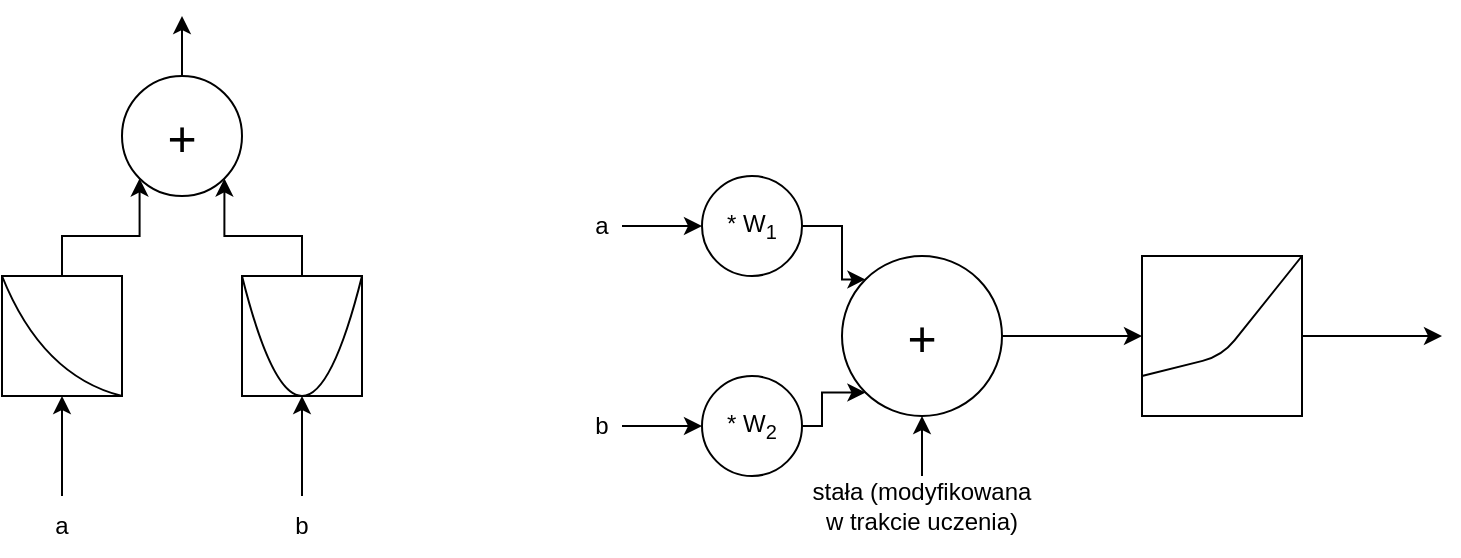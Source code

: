 <mxfile version="26.1.1">
  <diagram name="Strona-1" id="W2Uw6JWR4Iz0eQvfbO3c">
    <mxGraphModel dx="794" dy="470" grid="1" gridSize="10" guides="1" tooltips="1" connect="1" arrows="1" fold="1" page="1" pageScale="1" pageWidth="827" pageHeight="1169" math="0" shadow="0">
      <root>
        <mxCell id="0" />
        <mxCell id="1" parent="0" />
        <mxCell id="blJOc6ZVmE2_h9W8j0Kh-1" style="edgeStyle=orthogonalEdgeStyle;rounded=0;orthogonalLoop=1;jettySize=auto;html=1;exitX=0.5;exitY=0;exitDx=0;exitDy=0;" parent="1" source="blJOc6ZVmE2_h9W8j0Kh-2" edge="1">
          <mxGeometry relative="1" as="geometry">
            <mxPoint x="140" y="30" as="targetPoint" />
          </mxGeometry>
        </mxCell>
        <mxCell id="blJOc6ZVmE2_h9W8j0Kh-2" value="&lt;font style=&quot;font-size: 25px;&quot;&gt;+&lt;/font&gt;" style="ellipse;whiteSpace=wrap;html=1;aspect=fixed;" parent="1" vertex="1">
          <mxGeometry x="110" y="60" width="60" height="60" as="geometry" />
        </mxCell>
        <mxCell id="blJOc6ZVmE2_h9W8j0Kh-3" style="edgeStyle=orthogonalEdgeStyle;rounded=0;orthogonalLoop=1;jettySize=auto;html=1;exitX=0.5;exitY=0;exitDx=0;exitDy=0;entryX=0;entryY=1;entryDx=0;entryDy=0;" parent="1" source="blJOc6ZVmE2_h9W8j0Kh-4" target="blJOc6ZVmE2_h9W8j0Kh-2" edge="1">
          <mxGeometry relative="1" as="geometry" />
        </mxCell>
        <mxCell id="blJOc6ZVmE2_h9W8j0Kh-4" value="" style="rounded=0;whiteSpace=wrap;html=1;" parent="1" vertex="1">
          <mxGeometry x="50" y="160" width="60" height="60" as="geometry" />
        </mxCell>
        <mxCell id="blJOc6ZVmE2_h9W8j0Kh-5" style="edgeStyle=orthogonalEdgeStyle;rounded=0;orthogonalLoop=1;jettySize=auto;html=1;exitX=0.5;exitY=0;exitDx=0;exitDy=0;entryX=1;entryY=1;entryDx=0;entryDy=0;" parent="1" source="blJOc6ZVmE2_h9W8j0Kh-6" target="blJOc6ZVmE2_h9W8j0Kh-2" edge="1">
          <mxGeometry relative="1" as="geometry" />
        </mxCell>
        <mxCell id="blJOc6ZVmE2_h9W8j0Kh-6" value="" style="rounded=0;whiteSpace=wrap;html=1;" parent="1" vertex="1">
          <mxGeometry x="170" y="160" width="60" height="60" as="geometry" />
        </mxCell>
        <mxCell id="blJOc6ZVmE2_h9W8j0Kh-7" style="edgeStyle=orthogonalEdgeStyle;rounded=0;orthogonalLoop=1;jettySize=auto;html=1;exitX=0.5;exitY=0;exitDx=0;exitDy=0;" parent="1" source="blJOc6ZVmE2_h9W8j0Kh-8" target="blJOc6ZVmE2_h9W8j0Kh-4" edge="1">
          <mxGeometry relative="1" as="geometry" />
        </mxCell>
        <mxCell id="blJOc6ZVmE2_h9W8j0Kh-8" value="a" style="text;html=1;align=center;verticalAlign=middle;whiteSpace=wrap;rounded=0;" parent="1" vertex="1">
          <mxGeometry x="50" y="270" width="60" height="30" as="geometry" />
        </mxCell>
        <mxCell id="blJOc6ZVmE2_h9W8j0Kh-9" style="edgeStyle=orthogonalEdgeStyle;rounded=0;orthogonalLoop=1;jettySize=auto;html=1;exitX=0.5;exitY=0;exitDx=0;exitDy=0;entryX=0.5;entryY=1;entryDx=0;entryDy=0;" parent="1" source="blJOc6ZVmE2_h9W8j0Kh-10" target="blJOc6ZVmE2_h9W8j0Kh-6" edge="1">
          <mxGeometry relative="1" as="geometry" />
        </mxCell>
        <mxCell id="blJOc6ZVmE2_h9W8j0Kh-10" value="b" style="text;html=1;align=center;verticalAlign=middle;whiteSpace=wrap;rounded=0;" parent="1" vertex="1">
          <mxGeometry x="170" y="270" width="60" height="30" as="geometry" />
        </mxCell>
        <mxCell id="blJOc6ZVmE2_h9W8j0Kh-11" value="" style="endArrow=none;html=1;rounded=0;exitX=0;exitY=0;exitDx=0;exitDy=0;entryX=1;entryY=1;entryDx=0;entryDy=0;curved=1;" parent="1" source="blJOc6ZVmE2_h9W8j0Kh-4" target="blJOc6ZVmE2_h9W8j0Kh-4" edge="1">
          <mxGeometry width="50" height="50" relative="1" as="geometry">
            <mxPoint x="220" y="230" as="sourcePoint" />
            <mxPoint x="270" y="180" as="targetPoint" />
            <Array as="points">
              <mxPoint x="70" y="210" />
            </Array>
          </mxGeometry>
        </mxCell>
        <mxCell id="blJOc6ZVmE2_h9W8j0Kh-12" value="" style="endArrow=none;html=1;rounded=0;exitX=0;exitY=0;exitDx=0;exitDy=0;entryX=1;entryY=0;entryDx=0;entryDy=0;curved=1;" parent="1" source="blJOc6ZVmE2_h9W8j0Kh-6" target="blJOc6ZVmE2_h9W8j0Kh-6" edge="1">
          <mxGeometry width="50" height="50" relative="1" as="geometry">
            <mxPoint x="220" y="230" as="sourcePoint" />
            <mxPoint x="270" y="180" as="targetPoint" />
            <Array as="points">
              <mxPoint x="200" y="280" />
            </Array>
          </mxGeometry>
        </mxCell>
        <mxCell id="xRAIHe_LRGJNetKWOni5-21" style="edgeStyle=orthogonalEdgeStyle;rounded=0;orthogonalLoop=1;jettySize=auto;html=1;exitX=1;exitY=0.5;exitDx=0;exitDy=0;entryX=0;entryY=0.5;entryDx=0;entryDy=0;" edge="1" parent="1" source="xRAIHe_LRGJNetKWOni5-1" target="xRAIHe_LRGJNetKWOni5-19">
          <mxGeometry relative="1" as="geometry" />
        </mxCell>
        <mxCell id="xRAIHe_LRGJNetKWOni5-1" value="&lt;font style=&quot;font-size: 25px;&quot;&gt;+&lt;/font&gt;" style="ellipse;whiteSpace=wrap;html=1;aspect=fixed;" vertex="1" parent="1">
          <mxGeometry x="470" y="150" width="80" height="80" as="geometry" />
        </mxCell>
        <mxCell id="xRAIHe_LRGJNetKWOni5-2" value="a" style="text;html=1;align=center;verticalAlign=middle;whiteSpace=wrap;rounded=0;" vertex="1" parent="1">
          <mxGeometry x="340" y="120" width="20" height="30" as="geometry" />
        </mxCell>
        <mxCell id="xRAIHe_LRGJNetKWOni5-7" style="edgeStyle=orthogonalEdgeStyle;rounded=0;orthogonalLoop=1;jettySize=auto;html=1;exitX=1;exitY=0.5;exitDx=0;exitDy=0;entryX=0;entryY=0;entryDx=0;entryDy=0;" edge="1" parent="1" source="xRAIHe_LRGJNetKWOni5-11" target="xRAIHe_LRGJNetKWOni5-1">
          <mxGeometry relative="1" as="geometry" />
        </mxCell>
        <mxCell id="xRAIHe_LRGJNetKWOni5-10" style="edgeStyle=orthogonalEdgeStyle;rounded=0;orthogonalLoop=1;jettySize=auto;html=1;exitX=0.5;exitY=0;exitDx=0;exitDy=0;entryX=0.5;entryY=1;entryDx=0;entryDy=0;" edge="1" parent="1" source="xRAIHe_LRGJNetKWOni5-9" target="xRAIHe_LRGJNetKWOni5-1">
          <mxGeometry relative="1" as="geometry" />
        </mxCell>
        <mxCell id="xRAIHe_LRGJNetKWOni5-9" value="stała (modyfikowana w trakcie uczenia)" style="text;html=1;align=center;verticalAlign=middle;whiteSpace=wrap;rounded=0;" vertex="1" parent="1">
          <mxGeometry x="450" y="260" width="120" height="30" as="geometry" />
        </mxCell>
        <mxCell id="xRAIHe_LRGJNetKWOni5-12" value="" style="edgeStyle=orthogonalEdgeStyle;rounded=0;orthogonalLoop=1;jettySize=auto;html=1;exitX=1;exitY=0.5;exitDx=0;exitDy=0;entryX=0;entryY=0.5;entryDx=0;entryDy=0;" edge="1" parent="1" source="xRAIHe_LRGJNetKWOni5-2" target="xRAIHe_LRGJNetKWOni5-11">
          <mxGeometry relative="1" as="geometry">
            <mxPoint x="400" y="145" as="sourcePoint" />
            <mxPoint x="482" y="162" as="targetPoint" />
          </mxGeometry>
        </mxCell>
        <mxCell id="xRAIHe_LRGJNetKWOni5-11" value="* W&lt;sub&gt;1&lt;/sub&gt;" style="ellipse;whiteSpace=wrap;html=1;aspect=fixed;" vertex="1" parent="1">
          <mxGeometry x="400" y="110" width="50" height="50" as="geometry" />
        </mxCell>
        <mxCell id="xRAIHe_LRGJNetKWOni5-13" value="b" style="text;html=1;align=center;verticalAlign=middle;whiteSpace=wrap;rounded=0;" vertex="1" parent="1">
          <mxGeometry x="340" y="220" width="20" height="30" as="geometry" />
        </mxCell>
        <mxCell id="xRAIHe_LRGJNetKWOni5-14" value="" style="edgeStyle=orthogonalEdgeStyle;rounded=0;orthogonalLoop=1;jettySize=auto;html=1;exitX=1;exitY=0.5;exitDx=0;exitDy=0;entryX=0;entryY=0.5;entryDx=0;entryDy=0;" edge="1" parent="1" source="xRAIHe_LRGJNetKWOni5-13" target="xRAIHe_LRGJNetKWOni5-15">
          <mxGeometry relative="1" as="geometry">
            <mxPoint x="400" y="245" as="sourcePoint" />
            <mxPoint x="482" y="262" as="targetPoint" />
          </mxGeometry>
        </mxCell>
        <mxCell id="xRAIHe_LRGJNetKWOni5-16" style="edgeStyle=orthogonalEdgeStyle;rounded=0;orthogonalLoop=1;jettySize=auto;html=1;exitX=1;exitY=0.5;exitDx=0;exitDy=0;entryX=0;entryY=1;entryDx=0;entryDy=0;" edge="1" parent="1" source="xRAIHe_LRGJNetKWOni5-15" target="xRAIHe_LRGJNetKWOni5-1">
          <mxGeometry relative="1" as="geometry">
            <Array as="points">
              <mxPoint x="460" y="235" />
              <mxPoint x="460" y="218" />
            </Array>
          </mxGeometry>
        </mxCell>
        <mxCell id="xRAIHe_LRGJNetKWOni5-15" value="* W&lt;sub&gt;2&lt;/sub&gt;" style="ellipse;whiteSpace=wrap;html=1;aspect=fixed;" vertex="1" parent="1">
          <mxGeometry x="400" y="210" width="50" height="50" as="geometry" />
        </mxCell>
        <mxCell id="xRAIHe_LRGJNetKWOni5-22" style="edgeStyle=orthogonalEdgeStyle;rounded=0;orthogonalLoop=1;jettySize=auto;html=1;exitX=1;exitY=0.5;exitDx=0;exitDy=0;" edge="1" parent="1" source="xRAIHe_LRGJNetKWOni5-19">
          <mxGeometry relative="1" as="geometry">
            <mxPoint x="770" y="190" as="targetPoint" />
          </mxGeometry>
        </mxCell>
        <mxCell id="xRAIHe_LRGJNetKWOni5-19" value="" style="whiteSpace=wrap;html=1;aspect=fixed;" vertex="1" parent="1">
          <mxGeometry x="620" y="150" width="80" height="80" as="geometry" />
        </mxCell>
        <mxCell id="xRAIHe_LRGJNetKWOni5-20" value="" style="endArrow=none;html=1;rounded=1;exitX=0;exitY=0.75;exitDx=0;exitDy=0;entryX=1;entryY=0;entryDx=0;entryDy=0;curved=0;" edge="1" parent="1" source="xRAIHe_LRGJNetKWOni5-19" target="xRAIHe_LRGJNetKWOni5-19">
          <mxGeometry width="50" height="50" relative="1" as="geometry">
            <mxPoint x="380" y="270" as="sourcePoint" />
            <mxPoint x="430" y="220" as="targetPoint" />
            <Array as="points">
              <mxPoint x="660" y="200" />
            </Array>
          </mxGeometry>
        </mxCell>
      </root>
    </mxGraphModel>
  </diagram>
</mxfile>
